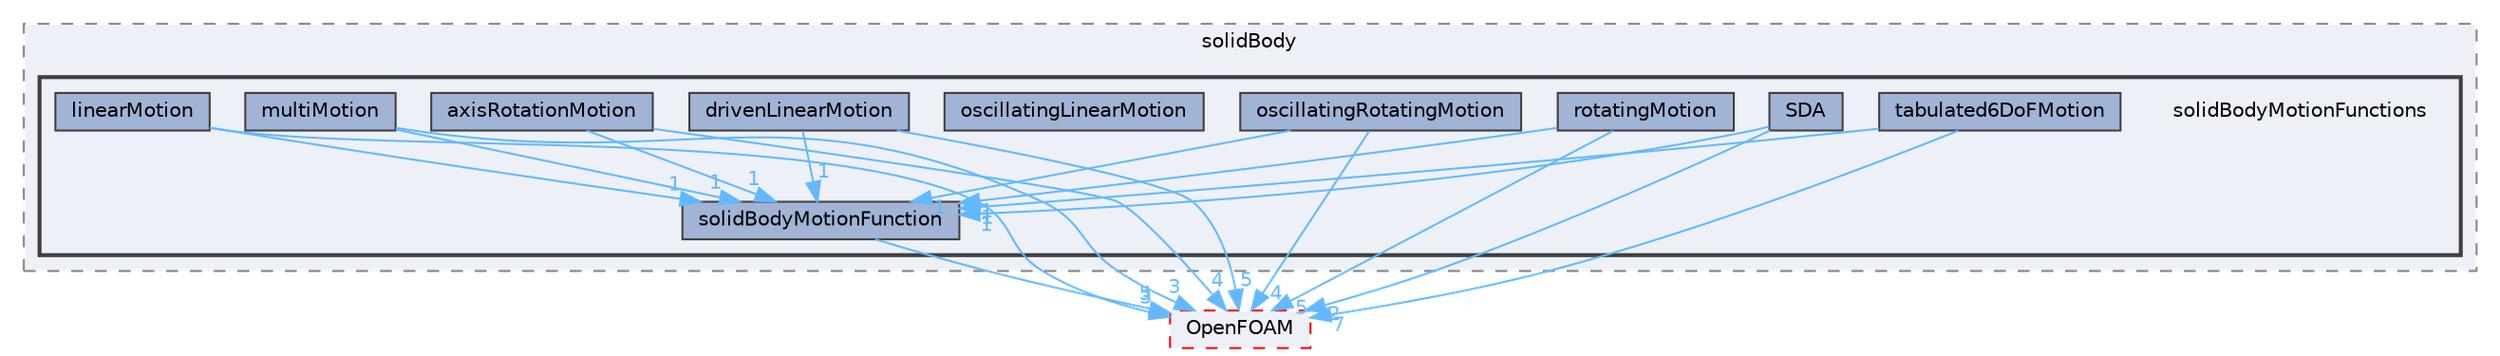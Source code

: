 digraph "src/dynamicMesh/motionSolvers/displacement/solidBody/solidBodyMotionFunctions"
{
 // LATEX_PDF_SIZE
  bgcolor="transparent";
  edge [fontname=Helvetica,fontsize=10,labelfontname=Helvetica,labelfontsize=10];
  node [fontname=Helvetica,fontsize=10,shape=box,height=0.2,width=0.4];
  compound=true
  subgraph clusterdir_cc7685f7f9f2ad928de6799da701a0fd {
    graph [ bgcolor="#edf0f7", pencolor="grey50", label="solidBody", fontname=Helvetica,fontsize=10 style="filled,dashed", URL="dir_cc7685f7f9f2ad928de6799da701a0fd.html",tooltip=""]
  subgraph clusterdir_17918cf578b0e3a881db7ca0eb350e2a {
    graph [ bgcolor="#edf0f7", pencolor="grey25", label="", fontname=Helvetica,fontsize=10 style="filled,bold", URL="dir_17918cf578b0e3a881db7ca0eb350e2a.html",tooltip=""]
    dir_17918cf578b0e3a881db7ca0eb350e2a [shape=plaintext, label="solidBodyMotionFunctions"];
  dir_0ba265da3d4d0266be6aeac98a7098ad [label="axisRotationMotion", fillcolor="#a2b4d6", color="grey25", style="filled", URL="dir_0ba265da3d4d0266be6aeac98a7098ad.html",tooltip=""];
  dir_991374ec6c35073b058912c5a840d0cf [label="drivenLinearMotion", fillcolor="#a2b4d6", color="grey25", style="filled", URL="dir_991374ec6c35073b058912c5a840d0cf.html",tooltip=""];
  dir_9ed3bce31811d079e51cb52c996607a1 [label="linearMotion", fillcolor="#a2b4d6", color="grey25", style="filled", URL="dir_9ed3bce31811d079e51cb52c996607a1.html",tooltip=""];
  dir_6877870331abdd7eafe06c6796c50256 [label="multiMotion", fillcolor="#a2b4d6", color="grey25", style="filled", URL="dir_6877870331abdd7eafe06c6796c50256.html",tooltip=""];
  dir_5ccf03134888bfe22156160ea78561b6 [label="oscillatingLinearMotion", fillcolor="#a2b4d6", color="grey25", style="filled", URL="dir_5ccf03134888bfe22156160ea78561b6.html",tooltip=""];
  dir_19bc3985ba3ba4070ad11ccb8fe9fcd8 [label="oscillatingRotatingMotion", fillcolor="#a2b4d6", color="grey25", style="filled", URL="dir_19bc3985ba3ba4070ad11ccb8fe9fcd8.html",tooltip=""];
  dir_79971c8bf0078ac0e1d7f62ff3aeb5af [label="rotatingMotion", fillcolor="#a2b4d6", color="grey25", style="filled", URL="dir_79971c8bf0078ac0e1d7f62ff3aeb5af.html",tooltip=""];
  dir_79e8b44c88fdadb40afe8a5f51ee6b5b [label="SDA", fillcolor="#a2b4d6", color="grey25", style="filled", URL="dir_79e8b44c88fdadb40afe8a5f51ee6b5b.html",tooltip=""];
  dir_70d60a22e37084e58575aa2cdaed0808 [label="solidBodyMotionFunction", fillcolor="#a2b4d6", color="grey25", style="filled", URL="dir_70d60a22e37084e58575aa2cdaed0808.html",tooltip=""];
  dir_181c594a29ce0b0ad69b46e29642bd23 [label="tabulated6DoFMotion", fillcolor="#a2b4d6", color="grey25", style="filled", URL="dir_181c594a29ce0b0ad69b46e29642bd23.html",tooltip=""];
  }
  }
  dir_c5473ff19b20e6ec4dfe5c310b3778a8 [label="OpenFOAM", fillcolor="#edf0f7", color="red", style="filled,dashed", URL="dir_c5473ff19b20e6ec4dfe5c310b3778a8.html",tooltip=""];
  dir_0ba265da3d4d0266be6aeac98a7098ad->dir_70d60a22e37084e58575aa2cdaed0808 [headlabel="1", labeldistance=1.5 headhref="dir_000178_003624.html" href="dir_000178_003624.html" color="steelblue1" fontcolor="steelblue1"];
  dir_0ba265da3d4d0266be6aeac98a7098ad->dir_c5473ff19b20e6ec4dfe5c310b3778a8 [headlabel="4", labeldistance=1.5 headhref="dir_000178_002695.html" href="dir_000178_002695.html" color="steelblue1" fontcolor="steelblue1"];
  dir_991374ec6c35073b058912c5a840d0cf->dir_70d60a22e37084e58575aa2cdaed0808 [headlabel="1", labeldistance=1.5 headhref="dir_001052_003624.html" href="dir_001052_003624.html" color="steelblue1" fontcolor="steelblue1"];
  dir_991374ec6c35073b058912c5a840d0cf->dir_c5473ff19b20e6ec4dfe5c310b3778a8 [headlabel="5", labeldistance=1.5 headhref="dir_001052_002695.html" href="dir_001052_002695.html" color="steelblue1" fontcolor="steelblue1"];
  dir_9ed3bce31811d079e51cb52c996607a1->dir_70d60a22e37084e58575aa2cdaed0808 [headlabel="1", labeldistance=1.5 headhref="dir_002198_003624.html" href="dir_002198_003624.html" color="steelblue1" fontcolor="steelblue1"];
  dir_9ed3bce31811d079e51cb52c996607a1->dir_c5473ff19b20e6ec4dfe5c310b3778a8 [headlabel="3", labeldistance=1.5 headhref="dir_002198_002695.html" href="dir_002198_002695.html" color="steelblue1" fontcolor="steelblue1"];
  dir_6877870331abdd7eafe06c6796c50256->dir_70d60a22e37084e58575aa2cdaed0808 [headlabel="1", labeldistance=1.5 headhref="dir_002479_003624.html" href="dir_002479_003624.html" color="steelblue1" fontcolor="steelblue1"];
  dir_6877870331abdd7eafe06c6796c50256->dir_c5473ff19b20e6ec4dfe5c310b3778a8 [headlabel="3", labeldistance=1.5 headhref="dir_002479_002695.html" href="dir_002479_002695.html" color="steelblue1" fontcolor="steelblue1"];
  dir_19bc3985ba3ba4070ad11ccb8fe9fcd8->dir_70d60a22e37084e58575aa2cdaed0808 [headlabel="1", labeldistance=1.5 headhref="dir_002723_003624.html" href="dir_002723_003624.html" color="steelblue1" fontcolor="steelblue1"];
  dir_19bc3985ba3ba4070ad11ccb8fe9fcd8->dir_c5473ff19b20e6ec4dfe5c310b3778a8 [headlabel="4", labeldistance=1.5 headhref="dir_002723_002695.html" href="dir_002723_002695.html" color="steelblue1" fontcolor="steelblue1"];
  dir_79971c8bf0078ac0e1d7f62ff3aeb5af->dir_70d60a22e37084e58575aa2cdaed0808 [headlabel="1", labeldistance=1.5 headhref="dir_003371_003624.html" href="dir_003371_003624.html" color="steelblue1" fontcolor="steelblue1"];
  dir_79971c8bf0078ac0e1d7f62ff3aeb5af->dir_c5473ff19b20e6ec4dfe5c310b3778a8 [headlabel="5", labeldistance=1.5 headhref="dir_003371_002695.html" href="dir_003371_002695.html" color="steelblue1" fontcolor="steelblue1"];
  dir_79e8b44c88fdadb40afe8a5f51ee6b5b->dir_70d60a22e37084e58575aa2cdaed0808 [headlabel="1", labeldistance=1.5 headhref="dir_003446_003624.html" href="dir_003446_003624.html" color="steelblue1" fontcolor="steelblue1"];
  dir_79e8b44c88fdadb40afe8a5f51ee6b5b->dir_c5473ff19b20e6ec4dfe5c310b3778a8 [headlabel="2", labeldistance=1.5 headhref="dir_003446_002695.html" href="dir_003446_002695.html" color="steelblue1" fontcolor="steelblue1"];
  dir_70d60a22e37084e58575aa2cdaed0808->dir_c5473ff19b20e6ec4dfe5c310b3778a8 [headlabel="5", labeldistance=1.5 headhref="dir_003624_002695.html" href="dir_003624_002695.html" color="steelblue1" fontcolor="steelblue1"];
  dir_181c594a29ce0b0ad69b46e29642bd23->dir_70d60a22e37084e58575aa2cdaed0808 [headlabel="1", labeldistance=1.5 headhref="dir_003953_003624.html" href="dir_003953_003624.html" color="steelblue1" fontcolor="steelblue1"];
  dir_181c594a29ce0b0ad69b46e29642bd23->dir_c5473ff19b20e6ec4dfe5c310b3778a8 [headlabel="7", labeldistance=1.5 headhref="dir_003953_002695.html" href="dir_003953_002695.html" color="steelblue1" fontcolor="steelblue1"];
}
